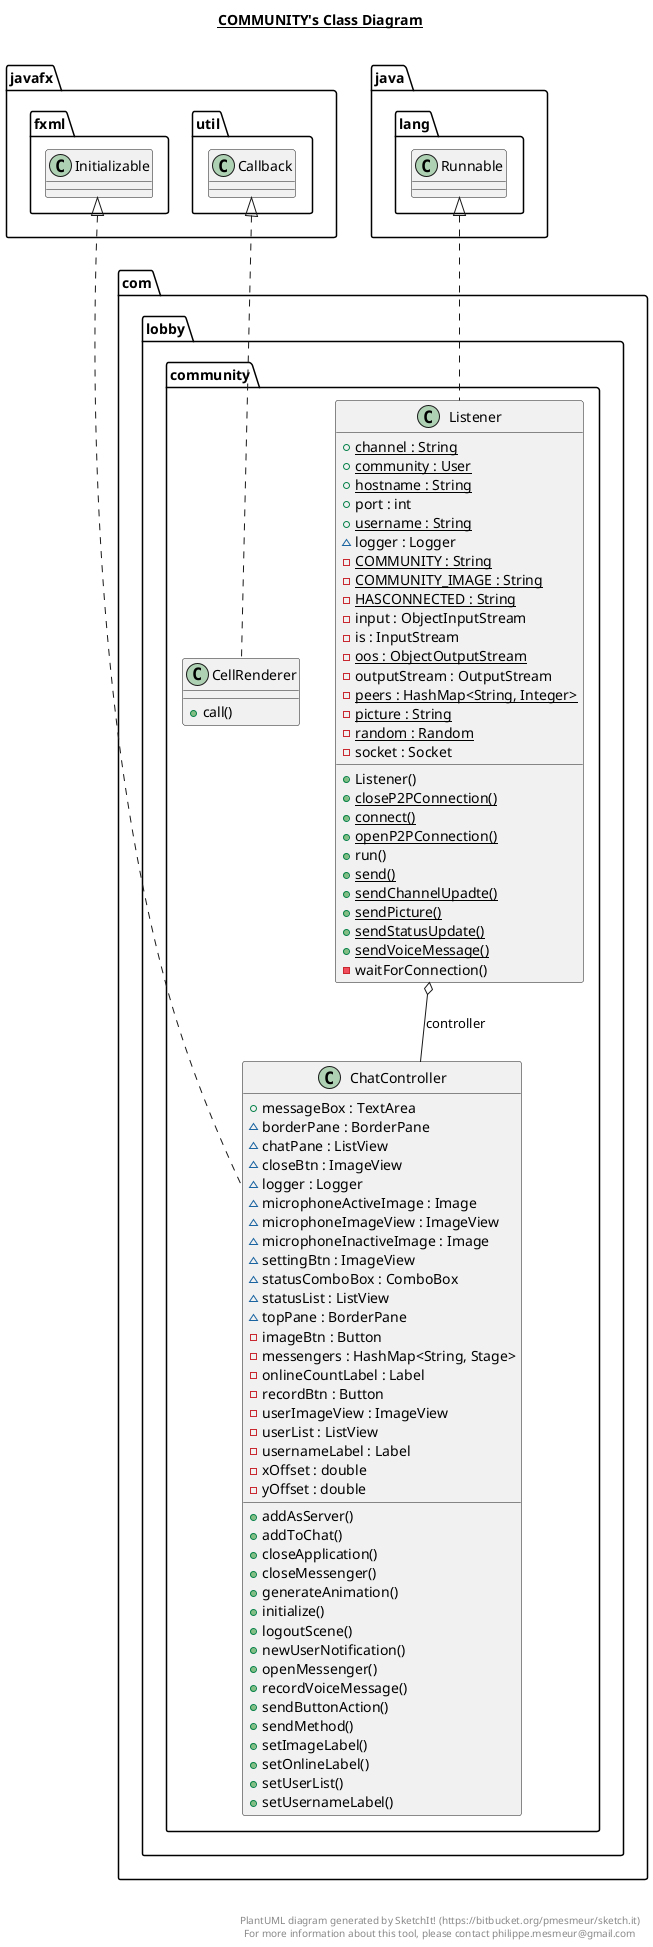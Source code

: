 @startuml

title __COMMUNITY's Class Diagram__\n

  namespace com.lobby.community {
    class com.lobby.community.CellRenderer {
        + call()
    }
  }
  

  namespace com.lobby.community {
    class com.lobby.community.ChatController {
        + messageBox : TextArea
        ~ borderPane : BorderPane
        ~ chatPane : ListView
        ~ closeBtn : ImageView
        ~ logger : Logger
        ~ microphoneActiveImage : Image
        ~ microphoneImageView : ImageView
        ~ microphoneInactiveImage : Image
        ~ settingBtn : ImageView
        ~ statusComboBox : ComboBox
        ~ statusList : ListView
        ~ topPane : BorderPane
        - imageBtn : Button
        - messengers : HashMap<String, Stage>
        - onlineCountLabel : Label
        - recordBtn : Button
        - userImageView : ImageView
        - userList : ListView
        - usernameLabel : Label
        - xOffset : double
        - yOffset : double
        + addAsServer()
        + addToChat()
        + closeApplication()
        + closeMessenger()
        + generateAnimation()
        + initialize()
        + logoutScene()
        + newUserNotification()
        + openMessenger()
        + recordVoiceMessage()
        + sendButtonAction()
        + sendMethod()
        + setImageLabel()
        + setOnlineLabel()
        + setUserList()
        + setUsernameLabel()
    }
  }
  

  namespace com.lobby.community {
    class com.lobby.community.Listener {
        {static} + channel : String
        {static} + community : User
        {static} + hostname : String
        + port : int
        {static} + username : String
        ~ logger : Logger
        {static} - COMMUNITY : String
        {static} - COMMUNITY_IMAGE : String
        {static} - HASCONNECTED : String
        - input : ObjectInputStream
        - is : InputStream
        {static} - oos : ObjectOutputStream
        - outputStream : OutputStream
        {static} - peers : HashMap<String, Integer>
        {static} - picture : String
        {static} - random : Random
        - socket : Socket
        + Listener()
        {static} + closeP2PConnection()
        {static} + connect()
        {static} + openP2PConnection()
        + run()
        {static} + send()
        {static} + sendChannelUpadte()
        {static} + sendPicture()
        {static} + sendStatusUpdate()
        {static} + sendVoiceMessage()
        - waitForConnection()
    }
  }
  

  com.lobby.community.CellRenderer .up.|> javafx.util.Callback
  com.lobby.community.ChatController .up.|> javafx.fxml.Initializable
  com.lobby.community.Listener .up.|> java.lang.Runnable
  com.lobby.community.Listener o-- com.lobby.community.ChatController : controller


right footer


PlantUML diagram generated by SketchIt! (https://bitbucket.org/pmesmeur/sketch.it)
For more information about this tool, please contact philippe.mesmeur@gmail.com
endfooter

@enduml
